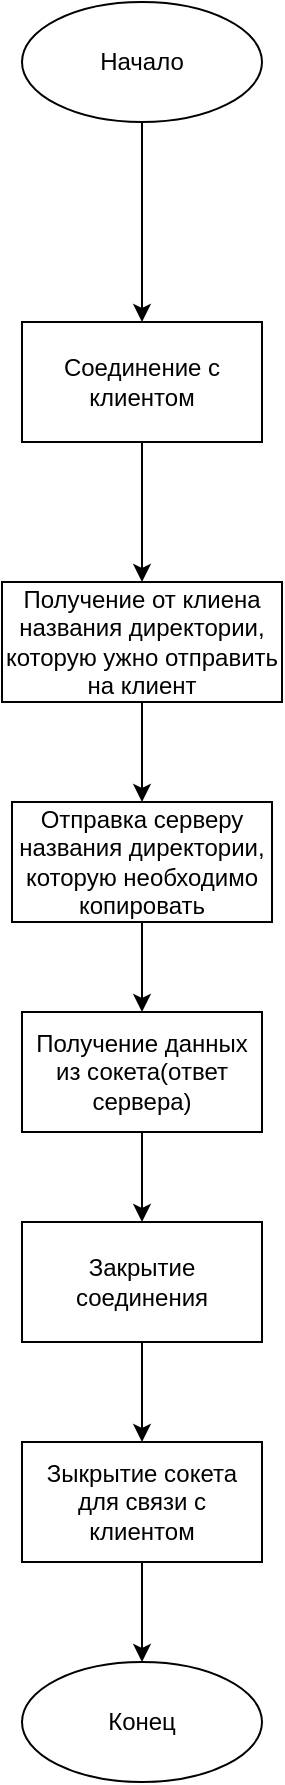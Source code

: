 <mxfile version="18.0.6" type="device"><diagram id="rq77ST_W6NajZgpLNhad" name="Страница 1"><mxGraphModel dx="1102" dy="865" grid="1" gridSize="10" guides="1" tooltips="1" connect="1" arrows="1" fold="1" page="1" pageScale="1" pageWidth="827" pageHeight="1169" math="0" shadow="0"><root><mxCell id="0"/><mxCell id="1" parent="0"/><mxCell id="ztOxT7M4fJZ8xbCFPWjS-3" value="" style="edgeStyle=orthogonalEdgeStyle;rounded=0;orthogonalLoop=1;jettySize=auto;html=1;exitX=0.5;exitY=1;exitDx=0;exitDy=0;" parent="1" source="ztOxT7M4fJZ8xbCFPWjS-14" target="ztOxT7M4fJZ8xbCFPWjS-2" edge="1"><mxGeometry relative="1" as="geometry"><mxPoint x="690" y="140" as="sourcePoint"/></mxGeometry></mxCell><mxCell id="ztOxT7M4fJZ8xbCFPWjS-5" value="" style="edgeStyle=orthogonalEdgeStyle;rounded=0;orthogonalLoop=1;jettySize=auto;html=1;" parent="1" source="ztOxT7M4fJZ8xbCFPWjS-2" target="ztOxT7M4fJZ8xbCFPWjS-4" edge="1"><mxGeometry relative="1" as="geometry"/></mxCell><mxCell id="ztOxT7M4fJZ8xbCFPWjS-2" value="Соединение с клиентом" style="whiteSpace=wrap;html=1;" parent="1" vertex="1"><mxGeometry x="630" y="240" width="120" height="60" as="geometry"/></mxCell><mxCell id="Pf_CTPce8cDxIcpD0xhE-5" style="edgeStyle=orthogonalEdgeStyle;rounded=0;orthogonalLoop=1;jettySize=auto;html=1;" edge="1" parent="1" source="ztOxT7M4fJZ8xbCFPWjS-4" target="Pf_CTPce8cDxIcpD0xhE-2"><mxGeometry relative="1" as="geometry"/></mxCell><mxCell id="ztOxT7M4fJZ8xbCFPWjS-4" value="Получение от клиена названия директории, которую ужно отправить на клиент" style="whiteSpace=wrap;html=1;" parent="1" vertex="1"><mxGeometry x="620" y="370" width="140" height="60" as="geometry"/></mxCell><mxCell id="ztOxT7M4fJZ8xbCFPWjS-11" value="" style="edgeStyle=orthogonalEdgeStyle;rounded=0;orthogonalLoop=1;jettySize=auto;html=1;" parent="1" source="ztOxT7M4fJZ8xbCFPWjS-8" target="ztOxT7M4fJZ8xbCFPWjS-10" edge="1"><mxGeometry relative="1" as="geometry"/></mxCell><mxCell id="ztOxT7M4fJZ8xbCFPWjS-8" value="Закрытие соединения" style="whiteSpace=wrap;html=1;" parent="1" vertex="1"><mxGeometry x="630" y="690" width="120" height="60" as="geometry"/></mxCell><mxCell id="ztOxT7M4fJZ8xbCFPWjS-13" value="" style="edgeStyle=orthogonalEdgeStyle;rounded=0;orthogonalLoop=1;jettySize=auto;html=1;" parent="1" source="ztOxT7M4fJZ8xbCFPWjS-10" target="ztOxT7M4fJZ8xbCFPWjS-12" edge="1"><mxGeometry relative="1" as="geometry"/></mxCell><mxCell id="ztOxT7M4fJZ8xbCFPWjS-10" value="Зыкрытие сокета для связи с клиентом" style="whiteSpace=wrap;html=1;" parent="1" vertex="1"><mxGeometry x="630" y="800" width="120" height="60" as="geometry"/></mxCell><mxCell id="ztOxT7M4fJZ8xbCFPWjS-12" value="Конец" style="ellipse;whiteSpace=wrap;html=1;" parent="1" vertex="1"><mxGeometry x="630" y="910" width="120" height="60" as="geometry"/></mxCell><mxCell id="ztOxT7M4fJZ8xbCFPWjS-14" value="Начало" style="ellipse;whiteSpace=wrap;html=1;" parent="1" vertex="1"><mxGeometry x="630" y="80" width="120" height="60" as="geometry"/></mxCell><mxCell id="Pf_CTPce8cDxIcpD0xhE-1" style="edgeStyle=orthogonalEdgeStyle;rounded=0;orthogonalLoop=1;jettySize=auto;html=1;" edge="1" parent="1" source="Pf_CTPce8cDxIcpD0xhE-2" target="Pf_CTPce8cDxIcpD0xhE-3"><mxGeometry relative="1" as="geometry"/></mxCell><mxCell id="Pf_CTPce8cDxIcpD0xhE-6" value="" style="edgeStyle=orthogonalEdgeStyle;rounded=0;orthogonalLoop=1;jettySize=auto;html=1;" edge="1" parent="1" source="Pf_CTPce8cDxIcpD0xhE-3" target="ztOxT7M4fJZ8xbCFPWjS-8"><mxGeometry relative="1" as="geometry"/></mxCell><mxCell id="Pf_CTPce8cDxIcpD0xhE-3" value="Получение данных из сокета(ответ сервера)" style="rounded=0;whiteSpace=wrap;html=1;" vertex="1" parent="1"><mxGeometry x="630" y="585" width="120" height="60" as="geometry"/></mxCell><mxCell id="Pf_CTPce8cDxIcpD0xhE-2" value="Отправка серверу названия директории, которую необходимо копировать" style="rounded=0;whiteSpace=wrap;html=1;" vertex="1" parent="1"><mxGeometry x="625" y="480" width="130" height="60" as="geometry"/></mxCell></root></mxGraphModel></diagram></mxfile>